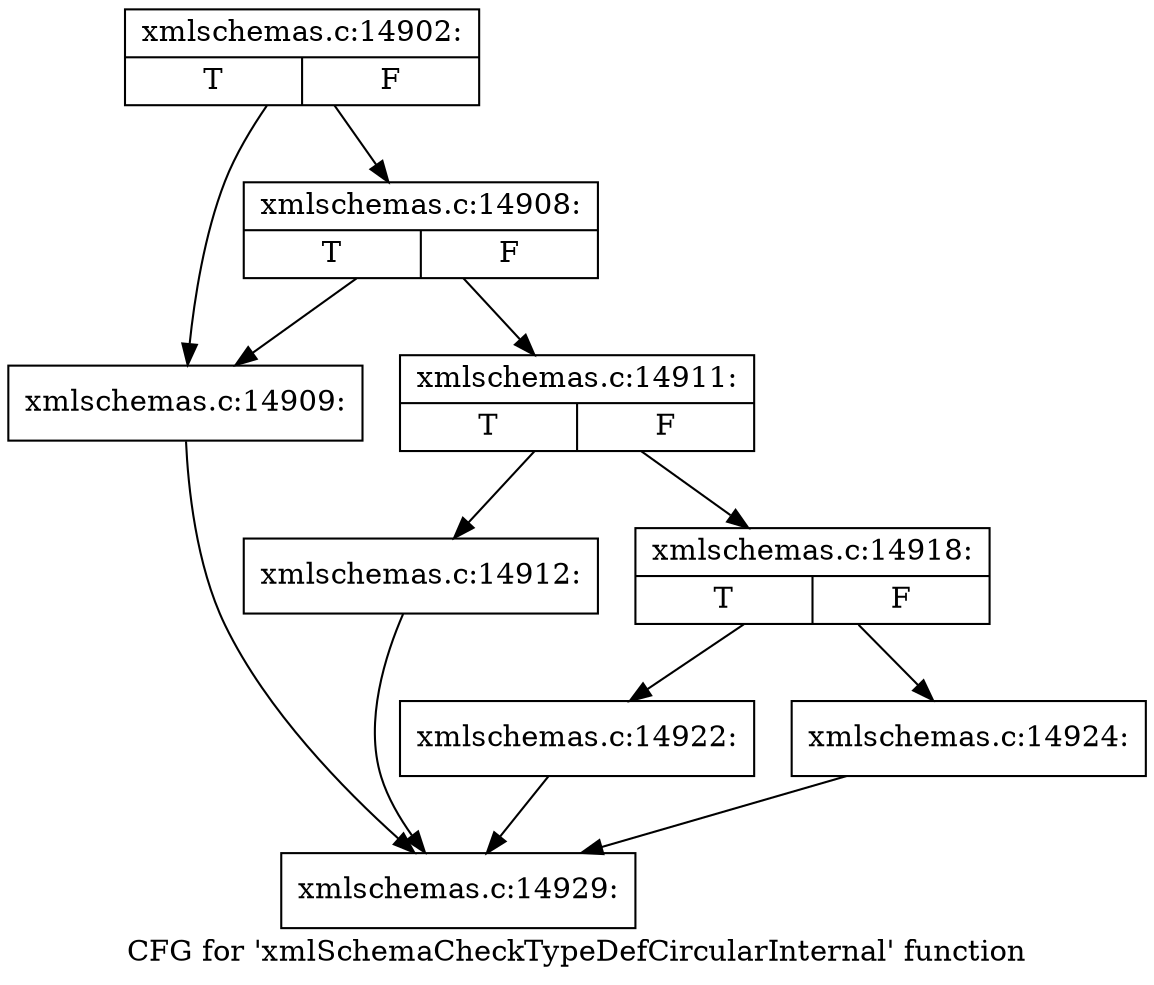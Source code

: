 digraph "CFG for 'xmlSchemaCheckTypeDefCircularInternal' function" {
	label="CFG for 'xmlSchemaCheckTypeDefCircularInternal' function";

	Node0x50c74c0 [shape=record,label="{xmlschemas.c:14902:|{<s0>T|<s1>F}}"];
	Node0x50c74c0 -> Node0x50c7fc0;
	Node0x50c74c0 -> Node0x50c8060;
	Node0x50c8060 [shape=record,label="{xmlschemas.c:14908:|{<s0>T|<s1>F}}"];
	Node0x50c8060 -> Node0x50c7fc0;
	Node0x50c8060 -> Node0x50c8010;
	Node0x50c7fc0 [shape=record,label="{xmlschemas.c:14909:}"];
	Node0x50c7fc0 -> Node0x50c5700;
	Node0x50c8010 [shape=record,label="{xmlschemas.c:14911:|{<s0>T|<s1>F}}"];
	Node0x50c8010 -> Node0x50c8880;
	Node0x50c8010 -> Node0x50c88d0;
	Node0x50c8880 [shape=record,label="{xmlschemas.c:14912:}"];
	Node0x50c8880 -> Node0x50c5700;
	Node0x50c88d0 [shape=record,label="{xmlschemas.c:14918:|{<s0>T|<s1>F}}"];
	Node0x50c88d0 -> Node0x50c9570;
	Node0x50c88d0 -> Node0x50c95c0;
	Node0x50c9570 [shape=record,label="{xmlschemas.c:14922:}"];
	Node0x50c9570 -> Node0x50c5700;
	Node0x50c95c0 [shape=record,label="{xmlschemas.c:14924:}"];
	Node0x50c95c0 -> Node0x50c5700;
	Node0x50c5700 [shape=record,label="{xmlschemas.c:14929:}"];
}
